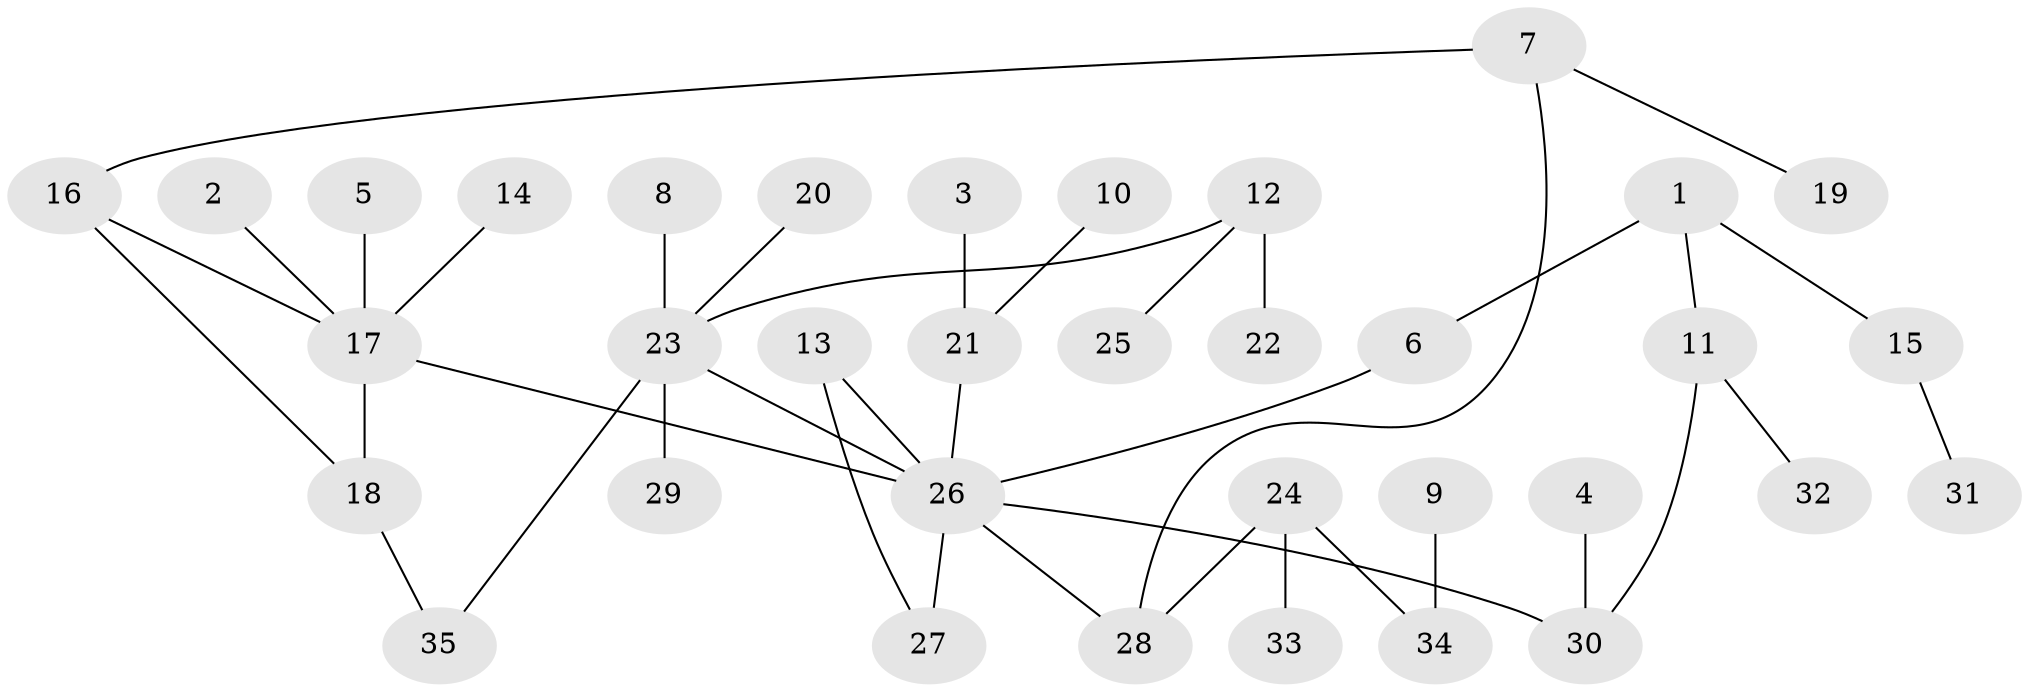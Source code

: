 // original degree distribution, {2: 0.2753623188405797, 7: 0.028985507246376812, 5: 0.043478260869565216, 4: 0.07246376811594203, 3: 0.10144927536231885, 1: 0.463768115942029, 6: 0.014492753623188406}
// Generated by graph-tools (version 1.1) at 2025/49/03/09/25 03:49:16]
// undirected, 35 vertices, 39 edges
graph export_dot {
graph [start="1"]
  node [color=gray90,style=filled];
  1;
  2;
  3;
  4;
  5;
  6;
  7;
  8;
  9;
  10;
  11;
  12;
  13;
  14;
  15;
  16;
  17;
  18;
  19;
  20;
  21;
  22;
  23;
  24;
  25;
  26;
  27;
  28;
  29;
  30;
  31;
  32;
  33;
  34;
  35;
  1 -- 6 [weight=1.0];
  1 -- 11 [weight=1.0];
  1 -- 15 [weight=1.0];
  2 -- 17 [weight=1.0];
  3 -- 21 [weight=1.0];
  4 -- 30 [weight=1.0];
  5 -- 17 [weight=1.0];
  6 -- 26 [weight=1.0];
  7 -- 16 [weight=1.0];
  7 -- 19 [weight=1.0];
  7 -- 28 [weight=1.0];
  8 -- 23 [weight=1.0];
  9 -- 34 [weight=1.0];
  10 -- 21 [weight=1.0];
  11 -- 30 [weight=1.0];
  11 -- 32 [weight=1.0];
  12 -- 22 [weight=1.0];
  12 -- 23 [weight=1.0];
  12 -- 25 [weight=1.0];
  13 -- 26 [weight=1.0];
  13 -- 27 [weight=1.0];
  14 -- 17 [weight=1.0];
  15 -- 31 [weight=1.0];
  16 -- 17 [weight=1.0];
  16 -- 18 [weight=1.0];
  17 -- 18 [weight=1.0];
  17 -- 26 [weight=1.0];
  18 -- 35 [weight=1.0];
  20 -- 23 [weight=1.0];
  21 -- 26 [weight=1.0];
  23 -- 26 [weight=1.0];
  23 -- 29 [weight=1.0];
  23 -- 35 [weight=1.0];
  24 -- 28 [weight=1.0];
  24 -- 33 [weight=1.0];
  24 -- 34 [weight=1.0];
  26 -- 27 [weight=1.0];
  26 -- 28 [weight=1.0];
  26 -- 30 [weight=1.0];
}

